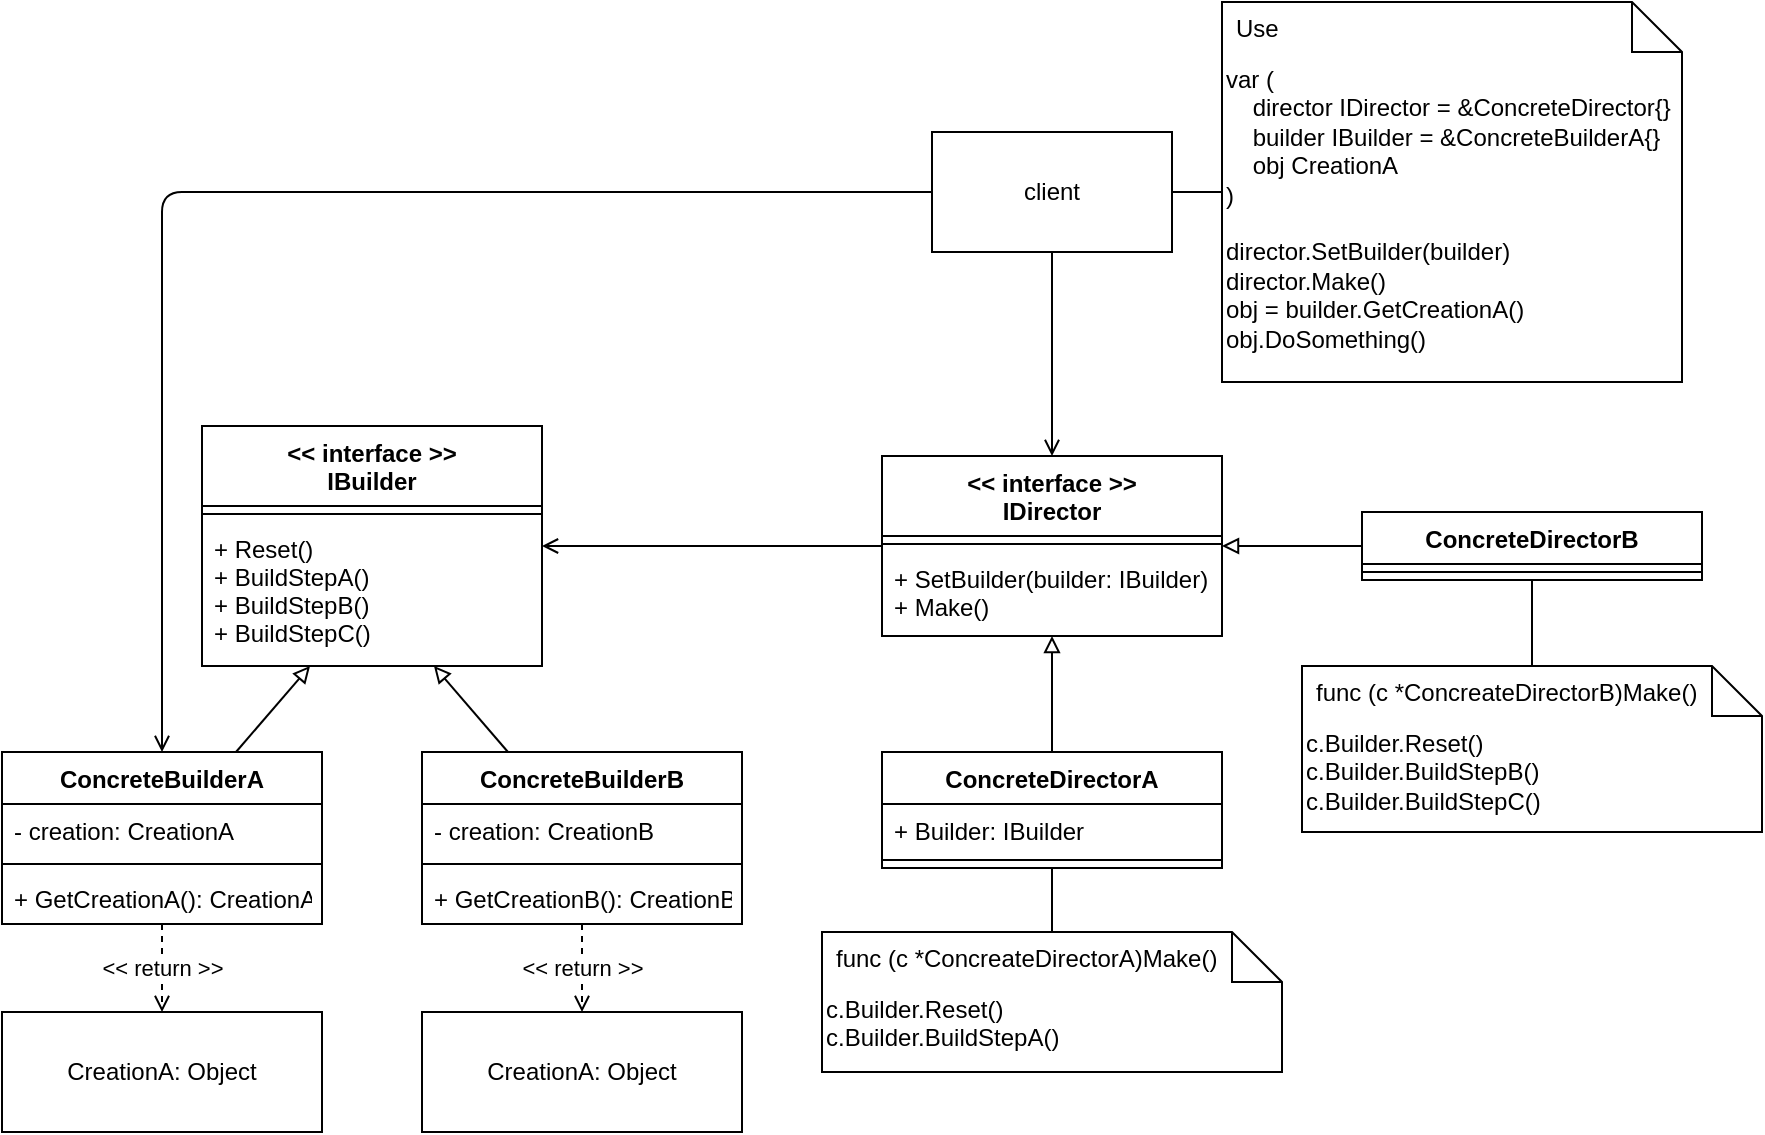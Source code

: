 <mxfile>
    <diagram id="BwruEJC4ZJ4NA24CZ3_V" name="第1頁">
        <mxGraphModel dx="978" dy="727" grid="1" gridSize="10" guides="1" tooltips="1" connect="1" arrows="1" fold="1" page="1" pageScale="1" pageWidth="1169" pageHeight="827" math="0" shadow="0">
            <root>
                <mxCell id="0"/>
                <mxCell id="1" parent="0"/>
                <mxCell id="31" value="" style="html=1;endArrow=open;endFill=0;" edge="1" parent="1" source="2" target="3">
                    <mxGeometry relative="1" as="geometry"/>
                </mxCell>
                <mxCell id="32" value="" style="edgeStyle=orthogonalEdgeStyle;html=1;endArrow=open;endFill=0;" edge="1" parent="1" source="2" target="11">
                    <mxGeometry relative="1" as="geometry"/>
                </mxCell>
                <mxCell id="36" value="" style="edgeStyle=none;html=1;endArrow=none;endFill=0;" edge="1" parent="1" source="2" target="33">
                    <mxGeometry relative="1" as="geometry"/>
                </mxCell>
                <mxCell id="2" value="client" style="rounded=0;whiteSpace=wrap;html=1;" vertex="1" parent="1">
                    <mxGeometry x="535" y="230" width="120" height="60" as="geometry"/>
                </mxCell>
                <mxCell id="10" value="" style="edgeStyle=none;html=1;endArrow=open;endFill=0;" edge="1" parent="1" source="3" target="7">
                    <mxGeometry relative="1" as="geometry"/>
                </mxCell>
                <mxCell id="3" value="&lt;&lt; interface &gt;&gt;&#10;IDirector" style="swimlane;fontStyle=1;align=center;verticalAlign=top;childLayout=stackLayout;horizontal=1;startSize=40;horizontalStack=0;resizeParent=1;resizeParentMax=0;resizeLast=0;collapsible=1;marginBottom=0;" vertex="1" parent="1">
                    <mxGeometry x="510" y="392" width="170" height="90" as="geometry"/>
                </mxCell>
                <mxCell id="5" value="" style="line;strokeWidth=1;fillColor=none;align=left;verticalAlign=middle;spacingTop=-1;spacingLeft=3;spacingRight=3;rotatable=0;labelPosition=right;points=[];portConstraint=eastwest;strokeColor=inherit;" vertex="1" parent="3">
                    <mxGeometry y="40" width="170" height="8" as="geometry"/>
                </mxCell>
                <mxCell id="6" value="+ SetBuilder(builder: IBuilder)&#10;+ Make()" style="text;strokeColor=none;fillColor=none;align=left;verticalAlign=top;spacingLeft=4;spacingRight=4;overflow=hidden;rotatable=0;points=[[0,0.5],[1,0.5]];portConstraint=eastwest;" vertex="1" parent="3">
                    <mxGeometry y="48" width="170" height="42" as="geometry"/>
                </mxCell>
                <mxCell id="7" value="&lt;&lt; interface &gt;&gt;&#10;IBuilder" style="swimlane;fontStyle=1;align=center;verticalAlign=top;childLayout=stackLayout;horizontal=1;startSize=40;horizontalStack=0;resizeParent=1;resizeParentMax=0;resizeLast=0;collapsible=1;marginBottom=0;" vertex="1" parent="1">
                    <mxGeometry x="170" y="377" width="170" height="120" as="geometry"/>
                </mxCell>
                <mxCell id="8" value="" style="line;strokeWidth=1;fillColor=none;align=left;verticalAlign=middle;spacingTop=-1;spacingLeft=3;spacingRight=3;rotatable=0;labelPosition=right;points=[];portConstraint=eastwest;strokeColor=inherit;" vertex="1" parent="7">
                    <mxGeometry y="40" width="170" height="8" as="geometry"/>
                </mxCell>
                <mxCell id="9" value="+ Reset()&#10;+ BuildStepA()&#10;+ BuildStepB()&#10;+ BuildStepC()" style="text;strokeColor=none;fillColor=none;align=left;verticalAlign=top;spacingLeft=4;spacingRight=4;overflow=hidden;rotatable=0;points=[[0,0.5],[1,0.5]];portConstraint=eastwest;" vertex="1" parent="7">
                    <mxGeometry y="48" width="170" height="72" as="geometry"/>
                </mxCell>
                <mxCell id="27" value="" style="edgeStyle=none;html=1;endArrow=block;endFill=0;" edge="1" parent="1" source="11" target="9">
                    <mxGeometry relative="1" as="geometry"/>
                </mxCell>
                <mxCell id="29" value="&amp;lt;&amp;lt; return &amp;gt;&amp;gt;" style="edgeStyle=none;html=1;endArrow=open;endFill=0;dashed=1;" edge="1" parent="1" source="11" target="19">
                    <mxGeometry relative="1" as="geometry"/>
                </mxCell>
                <mxCell id="11" value="ConcreteBuilderA" style="swimlane;fontStyle=1;align=center;verticalAlign=top;childLayout=stackLayout;horizontal=1;startSize=26;horizontalStack=0;resizeParent=1;resizeParentMax=0;resizeLast=0;collapsible=1;marginBottom=0;" vertex="1" parent="1">
                    <mxGeometry x="70" y="540" width="160" height="86" as="geometry"/>
                </mxCell>
                <mxCell id="47" value="- creation: CreationA" style="text;strokeColor=none;fillColor=none;align=left;verticalAlign=top;spacingLeft=4;spacingRight=4;overflow=hidden;rotatable=0;points=[[0,0.5],[1,0.5]];portConstraint=eastwest;" vertex="1" parent="11">
                    <mxGeometry y="26" width="160" height="26" as="geometry"/>
                </mxCell>
                <mxCell id="13" value="" style="line;strokeWidth=1;fillColor=none;align=left;verticalAlign=middle;spacingTop=-1;spacingLeft=3;spacingRight=3;rotatable=0;labelPosition=right;points=[];portConstraint=eastwest;strokeColor=inherit;" vertex="1" parent="11">
                    <mxGeometry y="52" width="160" height="8" as="geometry"/>
                </mxCell>
                <mxCell id="14" value="+ GetCreationA(): CreationA" style="text;strokeColor=none;fillColor=none;align=left;verticalAlign=top;spacingLeft=4;spacingRight=4;overflow=hidden;rotatable=0;points=[[0,0.5],[1,0.5]];portConstraint=eastwest;" vertex="1" parent="11">
                    <mxGeometry y="60" width="160" height="26" as="geometry"/>
                </mxCell>
                <mxCell id="28" value="" style="edgeStyle=none;html=1;endArrow=block;endFill=0;" edge="1" parent="1" source="15" target="9">
                    <mxGeometry relative="1" as="geometry"/>
                </mxCell>
                <mxCell id="30" value="&amp;lt;&amp;lt; return &amp;gt;&amp;gt;" style="edgeStyle=none;html=1;endArrow=open;endFill=0;dashed=1;" edge="1" parent="1" source="15" target="20">
                    <mxGeometry relative="1" as="geometry"/>
                </mxCell>
                <mxCell id="15" value="ConcreteBuilderB" style="swimlane;fontStyle=1;align=center;verticalAlign=top;childLayout=stackLayout;horizontal=1;startSize=26;horizontalStack=0;resizeParent=1;resizeParentMax=0;resizeLast=0;collapsible=1;marginBottom=0;" vertex="1" parent="1">
                    <mxGeometry x="280" y="540" width="160" height="86" as="geometry"/>
                </mxCell>
                <mxCell id="48" value="- creation: CreationB" style="text;strokeColor=none;fillColor=none;align=left;verticalAlign=top;spacingLeft=4;spacingRight=4;overflow=hidden;rotatable=0;points=[[0,0.5],[1,0.5]];portConstraint=eastwest;" vertex="1" parent="15">
                    <mxGeometry y="26" width="160" height="26" as="geometry"/>
                </mxCell>
                <mxCell id="17" value="" style="line;strokeWidth=1;fillColor=none;align=left;verticalAlign=middle;spacingTop=-1;spacingLeft=3;spacingRight=3;rotatable=0;labelPosition=right;points=[];portConstraint=eastwest;strokeColor=inherit;" vertex="1" parent="15">
                    <mxGeometry y="52" width="160" height="8" as="geometry"/>
                </mxCell>
                <mxCell id="18" value="+ GetCreationB(): CreationB" style="text;strokeColor=none;fillColor=none;align=left;verticalAlign=top;spacingLeft=4;spacingRight=4;overflow=hidden;rotatable=0;points=[[0,0.5],[1,0.5]];portConstraint=eastwest;" vertex="1" parent="15">
                    <mxGeometry y="60" width="160" height="26" as="geometry"/>
                </mxCell>
                <mxCell id="19" value="CreationA: Object" style="rounded=0;whiteSpace=wrap;html=1;" vertex="1" parent="1">
                    <mxGeometry x="70" y="670" width="160" height="60" as="geometry"/>
                </mxCell>
                <mxCell id="20" value="CreationA: Object" style="rounded=0;whiteSpace=wrap;html=1;" vertex="1" parent="1">
                    <mxGeometry x="280" y="670" width="160" height="60" as="geometry"/>
                </mxCell>
                <mxCell id="26" value="" style="edgeStyle=none;html=1;endArrow=block;endFill=0;" edge="1" parent="1" source="22" target="3">
                    <mxGeometry relative="1" as="geometry"/>
                </mxCell>
                <mxCell id="42" value="" style="edgeStyle=none;html=1;endArrow=none;endFill=0;" edge="1" parent="1" source="22" target="40">
                    <mxGeometry relative="1" as="geometry"/>
                </mxCell>
                <mxCell id="22" value="ConcreteDirectorA" style="swimlane;fontStyle=1;align=center;verticalAlign=top;childLayout=stackLayout;horizontal=1;startSize=26;horizontalStack=0;resizeParent=1;resizeParentMax=0;resizeLast=0;collapsible=1;marginBottom=0;" vertex="1" parent="1">
                    <mxGeometry x="510" y="540" width="170" height="58" as="geometry"/>
                </mxCell>
                <mxCell id="43" value="+ Builder: IBuilder" style="text;strokeColor=none;fillColor=none;align=left;verticalAlign=top;spacingLeft=4;spacingRight=4;overflow=hidden;rotatable=0;points=[[0,0.5],[1,0.5]];portConstraint=eastwest;" vertex="1" parent="22">
                    <mxGeometry y="26" width="170" height="24" as="geometry"/>
                </mxCell>
                <mxCell id="24" value="" style="line;strokeWidth=1;fillColor=none;align=left;verticalAlign=middle;spacingTop=-1;spacingLeft=3;spacingRight=3;rotatable=0;labelPosition=right;points=[];portConstraint=eastwest;strokeColor=inherit;" vertex="1" parent="22">
                    <mxGeometry y="50" width="170" height="8" as="geometry"/>
                </mxCell>
                <mxCell id="33" value="var (&lt;br&gt;&amp;nbsp; &amp;nbsp; director IDirector = &amp;amp;ConcreteDirector{}&lt;br&gt;&amp;nbsp; &amp;nbsp; builder IBuilder = &amp;amp;ConcreteBuilderA{}&lt;br&gt;&amp;nbsp; &amp;nbsp; obj CreationA&lt;br&gt;)&lt;br&gt;&lt;br&gt;director.SetBuilder(builder)&lt;br&gt;director.Make()&lt;br&gt;obj = builder.GetCreationA()&lt;br&gt;obj.DoSomething()" style="shape=note2;boundedLbl=1;whiteSpace=wrap;html=1;size=25;verticalAlign=top;align=left;" vertex="1" parent="1">
                    <mxGeometry x="680" y="165" width="230" height="190" as="geometry"/>
                </mxCell>
                <mxCell id="34" value="Use" style="resizeWidth=1;part=1;strokeColor=none;fillColor=none;align=left;spacingLeft=5;" vertex="1" parent="33">
                    <mxGeometry width="230" height="25" relative="1" as="geometry"/>
                </mxCell>
                <mxCell id="39" value="" style="edgeStyle=none;html=1;endArrow=block;endFill=0;" edge="1" parent="1" source="37" target="3">
                    <mxGeometry relative="1" as="geometry"/>
                </mxCell>
                <mxCell id="46" value="" style="edgeStyle=none;html=1;endArrow=none;endFill=0;" edge="1" parent="1" source="37" target="45">
                    <mxGeometry relative="1" as="geometry"/>
                </mxCell>
                <mxCell id="37" value="ConcreteDirectorB" style="swimlane;fontStyle=1;align=center;verticalAlign=top;childLayout=stackLayout;horizontal=1;startSize=26;horizontalStack=0;resizeParent=1;resizeParentMax=0;resizeLast=0;collapsible=1;marginBottom=0;" vertex="1" parent="1">
                    <mxGeometry x="750" y="420" width="170" height="34" as="geometry"/>
                </mxCell>
                <mxCell id="38" value="" style="line;strokeWidth=1;fillColor=none;align=left;verticalAlign=middle;spacingTop=-1;spacingLeft=3;spacingRight=3;rotatable=0;labelPosition=right;points=[];portConstraint=eastwest;strokeColor=inherit;" vertex="1" parent="37">
                    <mxGeometry y="26" width="170" height="8" as="geometry"/>
                </mxCell>
                <mxCell id="40" value="c.Builder.Reset()&lt;br&gt;c.Builder.BuildStepA()" style="shape=note2;boundedLbl=1;whiteSpace=wrap;html=1;size=25;verticalAlign=top;align=left;" vertex="1" parent="1">
                    <mxGeometry x="480" y="630" width="230" height="70" as="geometry"/>
                </mxCell>
                <mxCell id="41" value="func (c *ConcreateDirectorA)Make()" style="resizeWidth=1;part=1;strokeColor=none;fillColor=none;align=left;spacingLeft=5;" vertex="1" parent="40">
                    <mxGeometry width="230" height="25" relative="1" as="geometry"/>
                </mxCell>
                <mxCell id="44" value="c.Builder.Reset()&lt;br&gt;c.Builder.BuildStepB()&lt;br&gt;c.Builder.BuildStepC()" style="shape=note2;boundedLbl=1;whiteSpace=wrap;html=1;size=25;verticalAlign=top;align=left;" vertex="1" parent="1">
                    <mxGeometry x="720" y="497" width="230" height="83" as="geometry"/>
                </mxCell>
                <mxCell id="45" value="func (c *ConcreateDirectorB)Make()" style="resizeWidth=1;part=1;strokeColor=none;fillColor=none;align=left;spacingLeft=5;" vertex="1" parent="44">
                    <mxGeometry width="230" height="25" relative="1" as="geometry"/>
                </mxCell>
            </root>
        </mxGraphModel>
    </diagram>
</mxfile>
